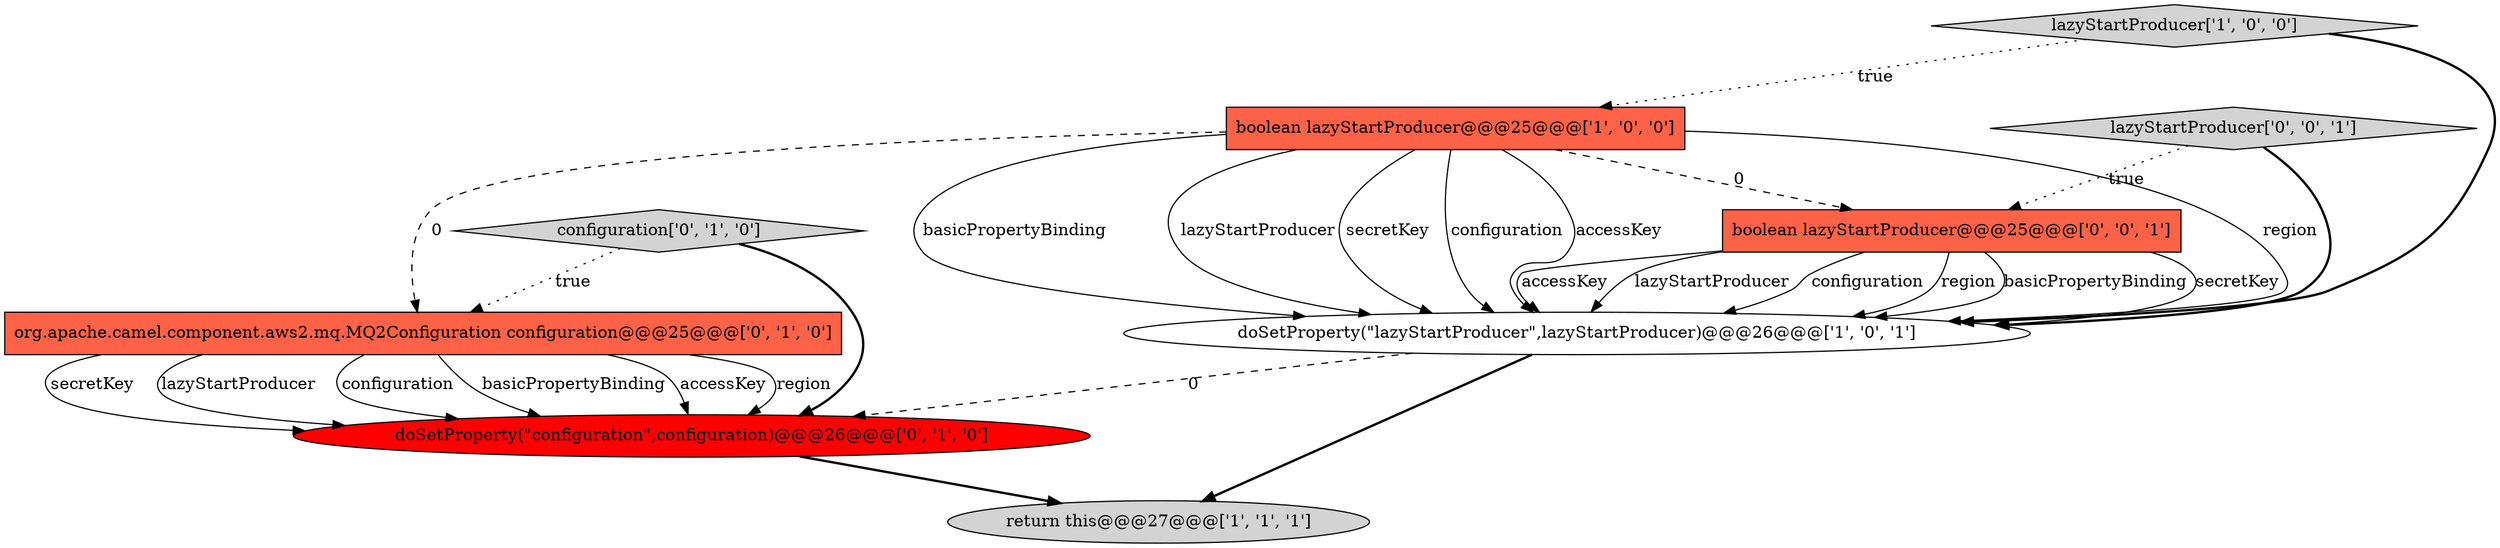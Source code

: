 digraph {
5 [style = filled, label = "doSetProperty(\"configuration\",configuration)@@@26@@@['0', '1', '0']", fillcolor = red, shape = ellipse image = "AAA1AAABBB2BBB"];
3 [style = filled, label = "boolean lazyStartProducer@@@25@@@['1', '0', '0']", fillcolor = tomato, shape = box image = "AAA1AAABBB1BBB"];
4 [style = filled, label = "org.apache.camel.component.aws2.mq.MQ2Configuration configuration@@@25@@@['0', '1', '0']", fillcolor = tomato, shape = box image = "AAA1AAABBB2BBB"];
1 [style = filled, label = "doSetProperty(\"lazyStartProducer\",lazyStartProducer)@@@26@@@['1', '0', '1']", fillcolor = white, shape = ellipse image = "AAA0AAABBB1BBB"];
6 [style = filled, label = "configuration['0', '1', '0']", fillcolor = lightgray, shape = diamond image = "AAA0AAABBB2BBB"];
0 [style = filled, label = "return this@@@27@@@['1', '1', '1']", fillcolor = lightgray, shape = ellipse image = "AAA0AAABBB1BBB"];
8 [style = filled, label = "lazyStartProducer['0', '0', '1']", fillcolor = lightgray, shape = diamond image = "AAA0AAABBB3BBB"];
2 [style = filled, label = "lazyStartProducer['1', '0', '0']", fillcolor = lightgray, shape = diamond image = "AAA0AAABBB1BBB"];
7 [style = filled, label = "boolean lazyStartProducer@@@25@@@['0', '0', '1']", fillcolor = tomato, shape = box image = "AAA0AAABBB3BBB"];
2->3 [style = dotted, label="true"];
7->1 [style = solid, label="region"];
4->5 [style = solid, label="basicPropertyBinding"];
4->5 [style = solid, label="accessKey"];
7->1 [style = solid, label="basicPropertyBinding"];
3->1 [style = solid, label="secretKey"];
1->5 [style = dashed, label="0"];
3->7 [style = dashed, label="0"];
2->1 [style = bold, label=""];
4->5 [style = solid, label="region"];
7->1 [style = solid, label="secretKey"];
8->7 [style = dotted, label="true"];
3->1 [style = solid, label="configuration"];
1->0 [style = bold, label=""];
3->4 [style = dashed, label="0"];
3->1 [style = solid, label="accessKey"];
8->1 [style = bold, label=""];
6->5 [style = bold, label=""];
3->1 [style = solid, label="region"];
4->5 [style = solid, label="secretKey"];
5->0 [style = bold, label=""];
7->1 [style = solid, label="accessKey"];
6->4 [style = dotted, label="true"];
3->1 [style = solid, label="basicPropertyBinding"];
7->1 [style = solid, label="lazyStartProducer"];
4->5 [style = solid, label="lazyStartProducer"];
4->5 [style = solid, label="configuration"];
3->1 [style = solid, label="lazyStartProducer"];
7->1 [style = solid, label="configuration"];
}
